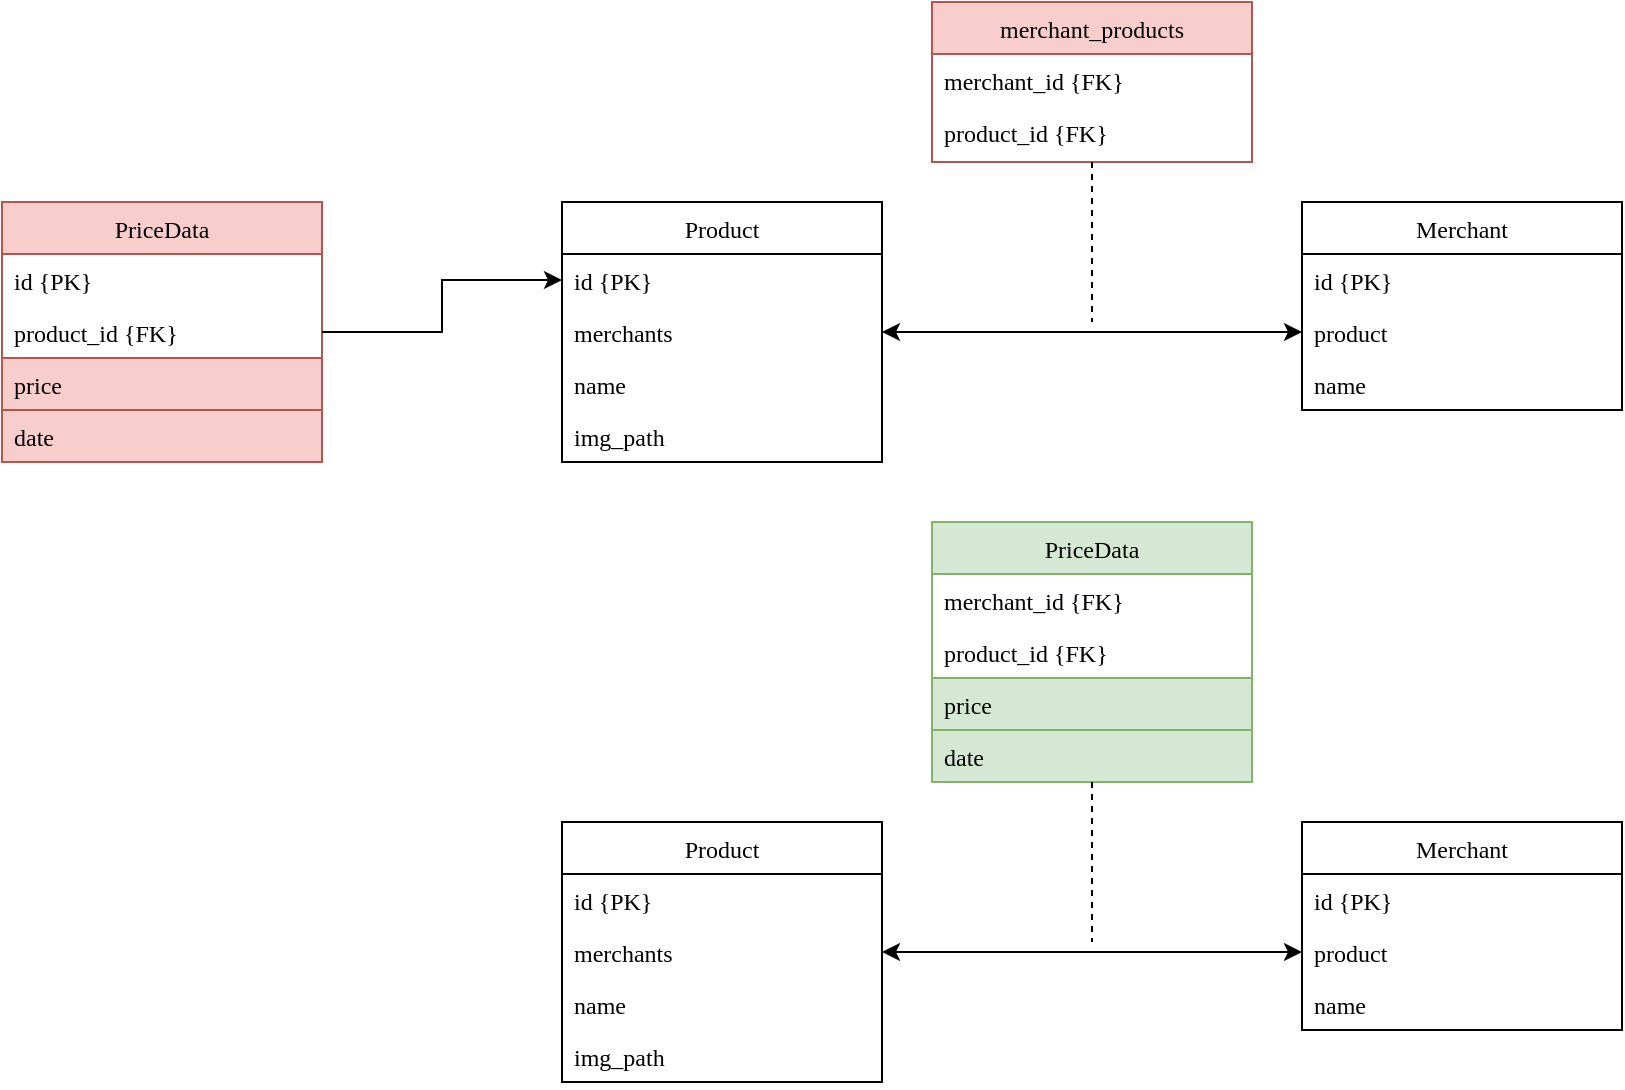 <mxfile version="26.2.15">
  <diagram id="C5RBs43oDa-KdzZeNtuy" name="Page-1">
    <mxGraphModel dx="1426" dy="841" grid="1" gridSize="10" guides="1" tooltips="1" connect="1" arrows="1" fold="1" page="1" pageScale="1" pageWidth="1169" pageHeight="827" math="0" shadow="0">
      <root>
        <mxCell id="WIyWlLk6GJQsqaUBKTNV-0" />
        <mxCell id="WIyWlLk6GJQsqaUBKTNV-1" parent="WIyWlLk6GJQsqaUBKTNV-0" />
        <mxCell id="zkfFHV4jXpPFQw0GAbJ--17" value="Product" style="swimlane;fontStyle=0;align=center;verticalAlign=top;childLayout=stackLayout;horizontal=1;startSize=26;horizontalStack=0;resizeParent=1;resizeLast=0;collapsible=1;marginBottom=0;rounded=0;shadow=0;strokeWidth=1;fontFamily=Lucida Console;" parent="WIyWlLk6GJQsqaUBKTNV-1" vertex="1">
          <mxGeometry x="320" y="240" width="160" height="130" as="geometry">
            <mxRectangle x="550" y="140" width="160" height="26" as="alternateBounds" />
          </mxGeometry>
        </mxCell>
        <mxCell id="zkfFHV4jXpPFQw0GAbJ--18" value="id {PK}" style="text;align=left;verticalAlign=top;spacingLeft=4;spacingRight=4;overflow=hidden;rotatable=0;points=[[0,0.5],[1,0.5]];portConstraint=eastwest;fontFamily=Lucida Console;" parent="zkfFHV4jXpPFQw0GAbJ--17" vertex="1">
          <mxGeometry y="26" width="160" height="26" as="geometry" />
        </mxCell>
        <mxCell id="WzTt-6UX748ZyvFLMA-_-18" value="merchants" style="text;align=left;verticalAlign=top;spacingLeft=4;spacingRight=4;overflow=hidden;rotatable=0;points=[[0,0.5],[1,0.5]];portConstraint=eastwest;rounded=0;shadow=0;html=0;fontFamily=Lucida Console;" parent="zkfFHV4jXpPFQw0GAbJ--17" vertex="1">
          <mxGeometry y="52" width="160" height="26" as="geometry" />
        </mxCell>
        <mxCell id="zkfFHV4jXpPFQw0GAbJ--19" value="name" style="text;align=left;verticalAlign=top;spacingLeft=4;spacingRight=4;overflow=hidden;rotatable=0;points=[[0,0.5],[1,0.5]];portConstraint=eastwest;rounded=0;shadow=0;html=0;fontFamily=Lucida Console;" parent="zkfFHV4jXpPFQw0GAbJ--17" vertex="1">
          <mxGeometry y="78" width="160" height="26" as="geometry" />
        </mxCell>
        <mxCell id="zkfFHV4jXpPFQw0GAbJ--20" value="img_path" style="text;align=left;verticalAlign=top;spacingLeft=4;spacingRight=4;overflow=hidden;rotatable=0;points=[[0,0.5],[1,0.5]];portConstraint=eastwest;rounded=0;shadow=0;html=0;fontFamily=Lucida Console;" parent="zkfFHV4jXpPFQw0GAbJ--17" vertex="1">
          <mxGeometry y="104" width="160" height="26" as="geometry" />
        </mxCell>
        <mxCell id="WzTt-6UX748ZyvFLMA-_-0" value="Merchant" style="swimlane;fontStyle=0;align=center;verticalAlign=top;childLayout=stackLayout;horizontal=1;startSize=26;horizontalStack=0;resizeParent=1;resizeLast=0;collapsible=1;marginBottom=0;rounded=0;shadow=0;strokeWidth=1;fontFamily=Lucida Console;" parent="WIyWlLk6GJQsqaUBKTNV-1" vertex="1">
          <mxGeometry x="690" y="240" width="160" height="104" as="geometry">
            <mxRectangle x="550" y="140" width="160" height="26" as="alternateBounds" />
          </mxGeometry>
        </mxCell>
        <mxCell id="WzTt-6UX748ZyvFLMA-_-1" value="id {PK}" style="text;align=left;verticalAlign=top;spacingLeft=4;spacingRight=4;overflow=hidden;rotatable=0;points=[[0,0.5],[1,0.5]];portConstraint=eastwest;fontFamily=Lucida Console;" parent="WzTt-6UX748ZyvFLMA-_-0" vertex="1">
          <mxGeometry y="26" width="160" height="26" as="geometry" />
        </mxCell>
        <mxCell id="WzTt-6UX748ZyvFLMA-_-3" value="product" style="text;align=left;verticalAlign=top;spacingLeft=4;spacingRight=4;overflow=hidden;rotatable=0;points=[[0,0.5],[1,0.5]];portConstraint=eastwest;rounded=0;shadow=0;html=0;fontFamily=Lucida Console;" parent="WzTt-6UX748ZyvFLMA-_-0" vertex="1">
          <mxGeometry y="52" width="160" height="26" as="geometry" />
        </mxCell>
        <mxCell id="WzTt-6UX748ZyvFLMA-_-2" value="name" style="text;align=left;verticalAlign=top;spacingLeft=4;spacingRight=4;overflow=hidden;rotatable=0;points=[[0,0.5],[1,0.5]];portConstraint=eastwest;rounded=0;shadow=0;html=0;fontFamily=Lucida Console;" parent="WzTt-6UX748ZyvFLMA-_-0" vertex="1">
          <mxGeometry y="78" width="160" height="26" as="geometry" />
        </mxCell>
        <mxCell id="WzTt-6UX748ZyvFLMA-_-4" value="merchant_products" style="swimlane;fontStyle=0;align=center;verticalAlign=top;childLayout=stackLayout;horizontal=1;startSize=26;horizontalStack=0;resizeParent=1;resizeLast=0;collapsible=1;marginBottom=0;rounded=0;shadow=0;strokeWidth=1;fontFamily=Lucida Console;fillColor=#f8cecc;strokeColor=#b85450;" parent="WIyWlLk6GJQsqaUBKTNV-1" vertex="1">
          <mxGeometry x="505" y="140" width="160" height="80" as="geometry">
            <mxRectangle x="550" y="140" width="160" height="26" as="alternateBounds" />
          </mxGeometry>
        </mxCell>
        <mxCell id="WzTt-6UX748ZyvFLMA-_-5" value="merchant_id {FK}" style="text;align=left;verticalAlign=top;spacingLeft=4;spacingRight=4;overflow=hidden;rotatable=0;points=[[0,0.5],[1,0.5]];portConstraint=eastwest;fontFamily=Lucida Console;" parent="WzTt-6UX748ZyvFLMA-_-4" vertex="1">
          <mxGeometry y="26" width="160" height="26" as="geometry" />
        </mxCell>
        <mxCell id="WzTt-6UX748ZyvFLMA-_-11" value="product_id {FK}" style="text;align=left;verticalAlign=top;spacingLeft=4;spacingRight=4;overflow=hidden;rotatable=0;points=[[0,0.5],[1,0.5]];portConstraint=eastwest;fontFamily=Lucida Console;" parent="WzTt-6UX748ZyvFLMA-_-4" vertex="1">
          <mxGeometry y="52" width="160" height="26" as="geometry" />
        </mxCell>
        <mxCell id="WzTt-6UX748ZyvFLMA-_-8" value="" style="endArrow=classic;html=1;rounded=0;startArrow=classic;startFill=1;" parent="WIyWlLk6GJQsqaUBKTNV-1" source="WzTt-6UX748ZyvFLMA-_-18" target="WzTt-6UX748ZyvFLMA-_-3" edge="1">
          <mxGeometry width="50" height="50" relative="1" as="geometry">
            <mxPoint x="530" y="300" as="sourcePoint" />
            <mxPoint x="580" y="250" as="targetPoint" />
          </mxGeometry>
        </mxCell>
        <mxCell id="WzTt-6UX748ZyvFLMA-_-9" value="" style="endArrow=none;dashed=1;html=1;rounded=0;" parent="WIyWlLk6GJQsqaUBKTNV-1" source="WzTt-6UX748ZyvFLMA-_-4" edge="1">
          <mxGeometry width="50" height="50" relative="1" as="geometry">
            <mxPoint x="530" y="300" as="sourcePoint" />
            <mxPoint x="585" y="300" as="targetPoint" />
          </mxGeometry>
        </mxCell>
        <mxCell id="WzTt-6UX748ZyvFLMA-_-12" value="PriceData" style="swimlane;fontStyle=0;align=center;verticalAlign=top;childLayout=stackLayout;horizontal=1;startSize=26;horizontalStack=0;resizeParent=1;resizeLast=0;collapsible=1;marginBottom=0;rounded=0;shadow=0;strokeWidth=1;fontFamily=Lucida Console;fillColor=#f8cecc;strokeColor=#b85450;" parent="WIyWlLk6GJQsqaUBKTNV-1" vertex="1">
          <mxGeometry x="40" y="240" width="160" height="130" as="geometry">
            <mxRectangle x="550" y="140" width="160" height="26" as="alternateBounds" />
          </mxGeometry>
        </mxCell>
        <mxCell id="WzTt-6UX748ZyvFLMA-_-13" value="id {PK}" style="text;align=left;verticalAlign=top;spacingLeft=4;spacingRight=4;overflow=hidden;rotatable=0;points=[[0,0.5],[1,0.5]];portConstraint=eastwest;fontFamily=Lucida Console;" parent="WzTt-6UX748ZyvFLMA-_-12" vertex="1">
          <mxGeometry y="26" width="160" height="26" as="geometry" />
        </mxCell>
        <mxCell id="WzTt-6UX748ZyvFLMA-_-14" value="product_id {FK}" style="text;align=left;verticalAlign=top;spacingLeft=4;spacingRight=4;overflow=hidden;rotatable=0;points=[[0,0.5],[1,0.5]];portConstraint=eastwest;rounded=0;shadow=0;html=0;fontFamily=Lucida Console;" parent="WzTt-6UX748ZyvFLMA-_-12" vertex="1">
          <mxGeometry y="52" width="160" height="26" as="geometry" />
        </mxCell>
        <mxCell id="WzTt-6UX748ZyvFLMA-_-17" value="price" style="text;align=left;verticalAlign=top;spacingLeft=4;spacingRight=4;overflow=hidden;rotatable=0;points=[[0,0.5],[1,0.5]];portConstraint=eastwest;rounded=0;shadow=0;html=0;fontFamily=Lucida Console;fillColor=#f8cecc;strokeColor=#b85450;" parent="WzTt-6UX748ZyvFLMA-_-12" vertex="1">
          <mxGeometry y="78" width="160" height="26" as="geometry" />
        </mxCell>
        <mxCell id="WzTt-6UX748ZyvFLMA-_-15" value="date" style="text;align=left;verticalAlign=top;spacingLeft=4;spacingRight=4;overflow=hidden;rotatable=0;points=[[0,0.5],[1,0.5]];portConstraint=eastwest;rounded=0;shadow=0;html=0;fontFamily=Lucida Console;fillColor=#f8cecc;strokeColor=#b85450;" parent="WzTt-6UX748ZyvFLMA-_-12" vertex="1">
          <mxGeometry y="104" width="160" height="26" as="geometry" />
        </mxCell>
        <mxCell id="WzTt-6UX748ZyvFLMA-_-16" value="" style="endArrow=classic;html=1;rounded=0;edgeStyle=elbowEdgeStyle;" parent="WIyWlLk6GJQsqaUBKTNV-1" source="WzTt-6UX748ZyvFLMA-_-14" target="zkfFHV4jXpPFQw0GAbJ--18" edge="1">
          <mxGeometry width="50" height="50" relative="1" as="geometry">
            <mxPoint x="550" y="420" as="sourcePoint" />
            <mxPoint x="600" y="370" as="targetPoint" />
          </mxGeometry>
        </mxCell>
        <mxCell id="WzTt-6UX748ZyvFLMA-_-19" value="Product" style="swimlane;fontStyle=0;align=center;verticalAlign=top;childLayout=stackLayout;horizontal=1;startSize=26;horizontalStack=0;resizeParent=1;resizeLast=0;collapsible=1;marginBottom=0;rounded=0;shadow=0;strokeWidth=1;fontFamily=Lucida Console;" parent="WIyWlLk6GJQsqaUBKTNV-1" vertex="1">
          <mxGeometry x="320" y="550" width="160" height="130" as="geometry">
            <mxRectangle x="550" y="140" width="160" height="26" as="alternateBounds" />
          </mxGeometry>
        </mxCell>
        <mxCell id="WzTt-6UX748ZyvFLMA-_-20" value="id {PK}" style="text;align=left;verticalAlign=top;spacingLeft=4;spacingRight=4;overflow=hidden;rotatable=0;points=[[0,0.5],[1,0.5]];portConstraint=eastwest;fontFamily=Lucida Console;" parent="WzTt-6UX748ZyvFLMA-_-19" vertex="1">
          <mxGeometry y="26" width="160" height="26" as="geometry" />
        </mxCell>
        <mxCell id="WzTt-6UX748ZyvFLMA-_-21" value="merchants" style="text;align=left;verticalAlign=top;spacingLeft=4;spacingRight=4;overflow=hidden;rotatable=0;points=[[0,0.5],[1,0.5]];portConstraint=eastwest;rounded=0;shadow=0;html=0;fontFamily=Lucida Console;" parent="WzTt-6UX748ZyvFLMA-_-19" vertex="1">
          <mxGeometry y="52" width="160" height="26" as="geometry" />
        </mxCell>
        <mxCell id="WzTt-6UX748ZyvFLMA-_-22" value="name" style="text;align=left;verticalAlign=top;spacingLeft=4;spacingRight=4;overflow=hidden;rotatable=0;points=[[0,0.5],[1,0.5]];portConstraint=eastwest;rounded=0;shadow=0;html=0;fontFamily=Lucida Console;" parent="WzTt-6UX748ZyvFLMA-_-19" vertex="1">
          <mxGeometry y="78" width="160" height="26" as="geometry" />
        </mxCell>
        <mxCell id="WzTt-6UX748ZyvFLMA-_-23" value="img_path" style="text;align=left;verticalAlign=top;spacingLeft=4;spacingRight=4;overflow=hidden;rotatable=0;points=[[0,0.5],[1,0.5]];portConstraint=eastwest;rounded=0;shadow=0;html=0;fontFamily=Lucida Console;" parent="WzTt-6UX748ZyvFLMA-_-19" vertex="1">
          <mxGeometry y="104" width="160" height="26" as="geometry" />
        </mxCell>
        <mxCell id="WzTt-6UX748ZyvFLMA-_-24" value="Merchant" style="swimlane;fontStyle=0;align=center;verticalAlign=top;childLayout=stackLayout;horizontal=1;startSize=26;horizontalStack=0;resizeParent=1;resizeLast=0;collapsible=1;marginBottom=0;rounded=0;shadow=0;strokeWidth=1;fontFamily=Lucida Console;" parent="WIyWlLk6GJQsqaUBKTNV-1" vertex="1">
          <mxGeometry x="690" y="550" width="160" height="104" as="geometry">
            <mxRectangle x="550" y="140" width="160" height="26" as="alternateBounds" />
          </mxGeometry>
        </mxCell>
        <mxCell id="WzTt-6UX748ZyvFLMA-_-25" value="id {PK}" style="text;align=left;verticalAlign=top;spacingLeft=4;spacingRight=4;overflow=hidden;rotatable=0;points=[[0,0.5],[1,0.5]];portConstraint=eastwest;fontFamily=Lucida Console;" parent="WzTt-6UX748ZyvFLMA-_-24" vertex="1">
          <mxGeometry y="26" width="160" height="26" as="geometry" />
        </mxCell>
        <mxCell id="WzTt-6UX748ZyvFLMA-_-26" value="product" style="text;align=left;verticalAlign=top;spacingLeft=4;spacingRight=4;overflow=hidden;rotatable=0;points=[[0,0.5],[1,0.5]];portConstraint=eastwest;rounded=0;shadow=0;html=0;fontFamily=Lucida Console;" parent="WzTt-6UX748ZyvFLMA-_-24" vertex="1">
          <mxGeometry y="52" width="160" height="26" as="geometry" />
        </mxCell>
        <mxCell id="WzTt-6UX748ZyvFLMA-_-27" value="name" style="text;align=left;verticalAlign=top;spacingLeft=4;spacingRight=4;overflow=hidden;rotatable=0;points=[[0,0.5],[1,0.5]];portConstraint=eastwest;rounded=0;shadow=0;html=0;fontFamily=Lucida Console;" parent="WzTt-6UX748ZyvFLMA-_-24" vertex="1">
          <mxGeometry y="78" width="160" height="26" as="geometry" />
        </mxCell>
        <mxCell id="WzTt-6UX748ZyvFLMA-_-28" value="PriceData" style="swimlane;fontStyle=0;align=center;verticalAlign=top;childLayout=stackLayout;horizontal=1;startSize=26;horizontalStack=0;resizeParent=1;resizeLast=0;collapsible=1;marginBottom=0;rounded=0;shadow=0;strokeWidth=1;fontFamily=Lucida Console;fillColor=#d5e8d4;strokeColor=#82b366;" parent="WIyWlLk6GJQsqaUBKTNV-1" vertex="1">
          <mxGeometry x="505" y="400" width="160" height="130" as="geometry">
            <mxRectangle x="550" y="140" width="160" height="26" as="alternateBounds" />
          </mxGeometry>
        </mxCell>
        <mxCell id="WzTt-6UX748ZyvFLMA-_-29" value="merchant_id {FK}" style="text;align=left;verticalAlign=top;spacingLeft=4;spacingRight=4;overflow=hidden;rotatable=0;points=[[0,0.5],[1,0.5]];portConstraint=eastwest;fontFamily=Lucida Console;" parent="WzTt-6UX748ZyvFLMA-_-28" vertex="1">
          <mxGeometry y="26" width="160" height="26" as="geometry" />
        </mxCell>
        <mxCell id="WzTt-6UX748ZyvFLMA-_-30" value="product_id {FK}" style="text;align=left;verticalAlign=top;spacingLeft=4;spacingRight=4;overflow=hidden;rotatable=0;points=[[0,0.5],[1,0.5]];portConstraint=eastwest;fontFamily=Lucida Console;" parent="WzTt-6UX748ZyvFLMA-_-28" vertex="1">
          <mxGeometry y="52" width="160" height="26" as="geometry" />
        </mxCell>
        <mxCell id="WzTt-6UX748ZyvFLMA-_-36" value="price" style="text;align=left;verticalAlign=top;spacingLeft=4;spacingRight=4;overflow=hidden;rotatable=0;points=[[0,0.5],[1,0.5]];portConstraint=eastwest;rounded=0;shadow=0;html=0;fontFamily=Lucida Console;fillColor=#d5e8d4;strokeColor=#82b366;" parent="WzTt-6UX748ZyvFLMA-_-28" vertex="1">
          <mxGeometry y="78" width="160" height="26" as="geometry" />
        </mxCell>
        <mxCell id="WzTt-6UX748ZyvFLMA-_-37" value="date" style="text;align=left;verticalAlign=top;spacingLeft=4;spacingRight=4;overflow=hidden;rotatable=0;points=[[0,0.5],[1,0.5]];portConstraint=eastwest;rounded=0;shadow=0;html=0;fontFamily=Lucida Console;fillColor=#d5e8d4;strokeColor=#82b366;" parent="WzTt-6UX748ZyvFLMA-_-28" vertex="1">
          <mxGeometry y="104" width="160" height="26" as="geometry" />
        </mxCell>
        <mxCell id="WzTt-6UX748ZyvFLMA-_-31" value="" style="endArrow=classic;html=1;rounded=0;startArrow=classic;startFill=1;" parent="WIyWlLk6GJQsqaUBKTNV-1" source="WzTt-6UX748ZyvFLMA-_-21" target="WzTt-6UX748ZyvFLMA-_-26" edge="1">
          <mxGeometry width="50" height="50" relative="1" as="geometry">
            <mxPoint x="530" y="610" as="sourcePoint" />
            <mxPoint x="580" y="560" as="targetPoint" />
          </mxGeometry>
        </mxCell>
        <mxCell id="WzTt-6UX748ZyvFLMA-_-32" value="" style="endArrow=none;dashed=1;html=1;rounded=0;" parent="WIyWlLk6GJQsqaUBKTNV-1" source="WzTt-6UX748ZyvFLMA-_-28" edge="1">
          <mxGeometry width="50" height="50" relative="1" as="geometry">
            <mxPoint x="530" y="610" as="sourcePoint" />
            <mxPoint x="585" y="610" as="targetPoint" />
          </mxGeometry>
        </mxCell>
      </root>
    </mxGraphModel>
  </diagram>
</mxfile>
